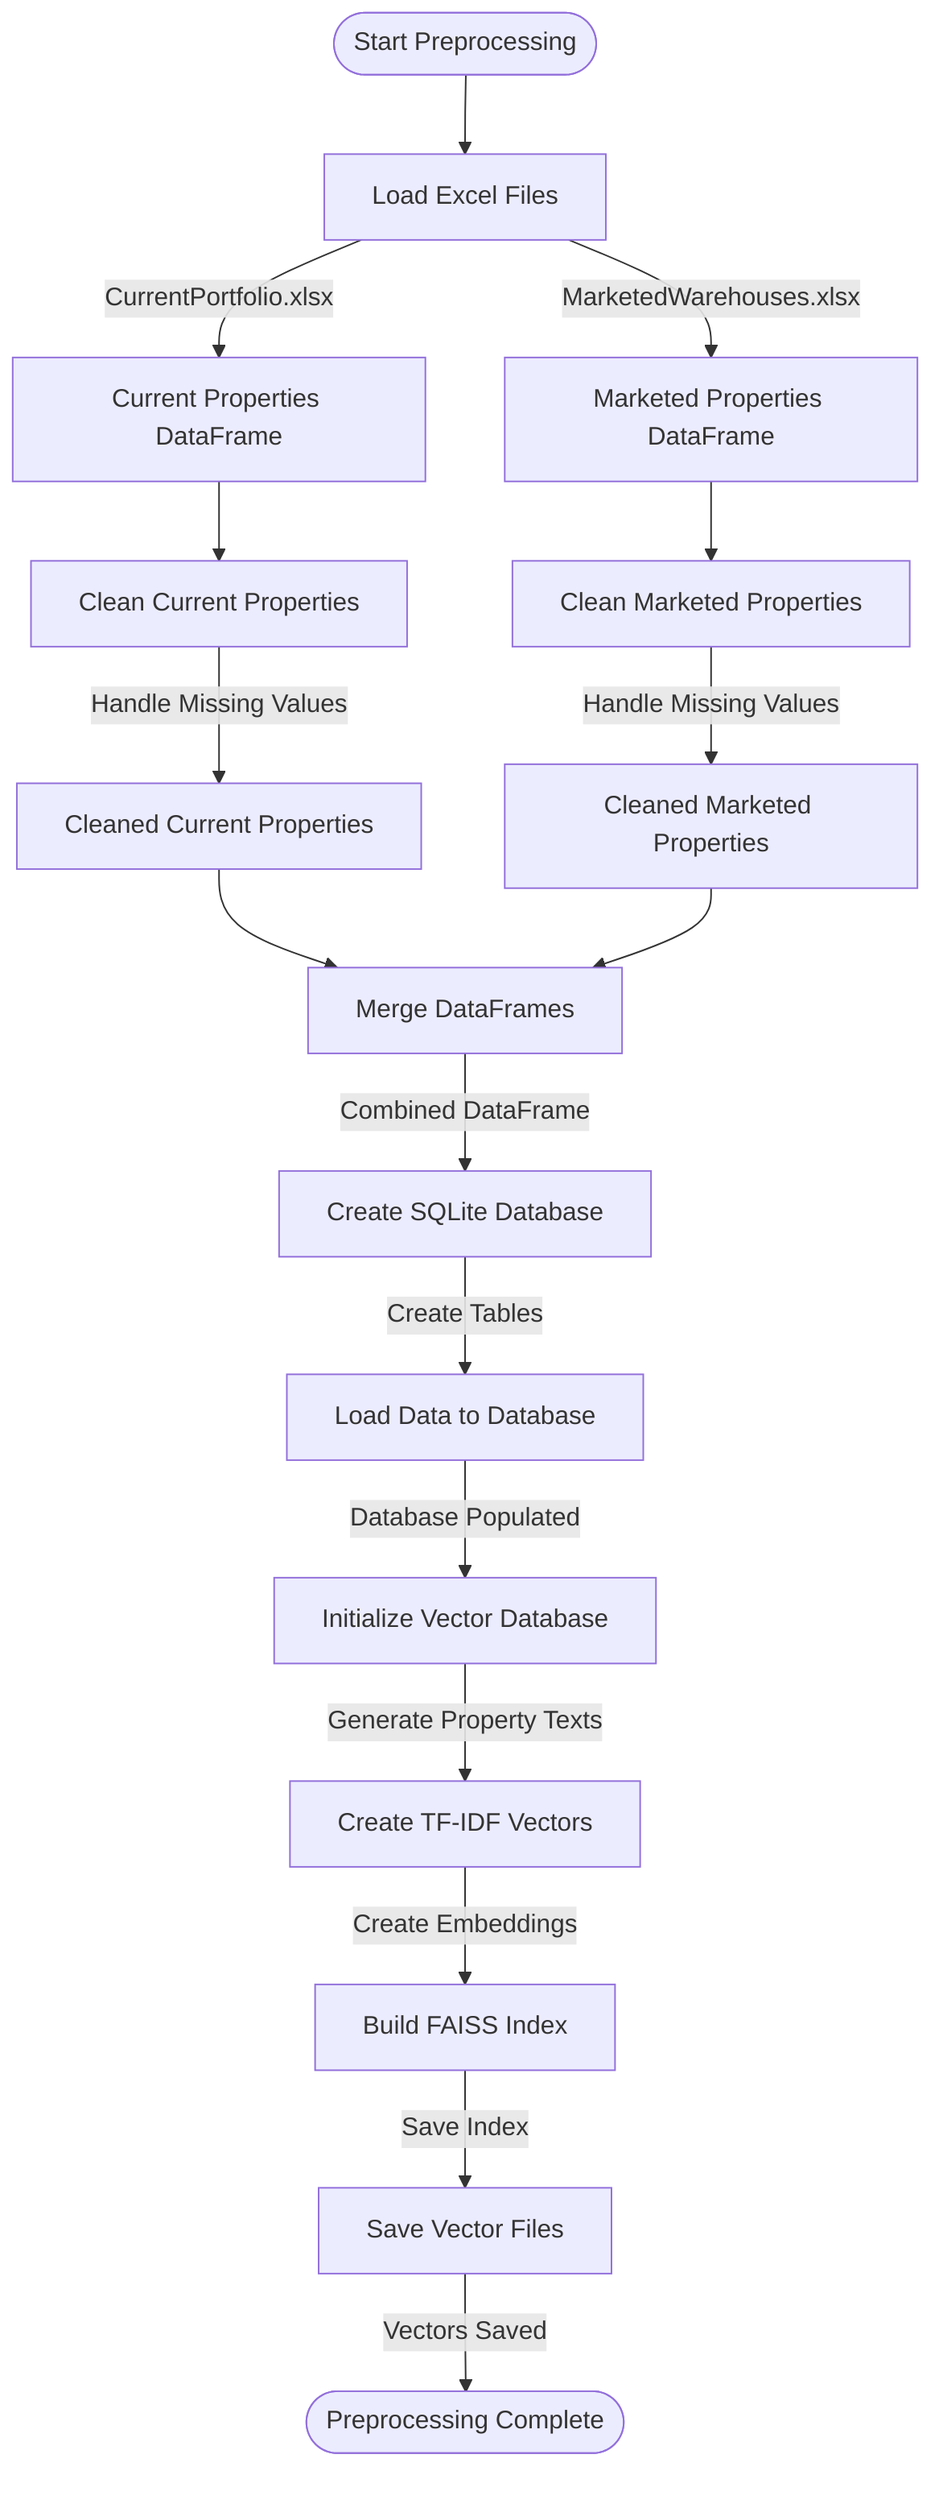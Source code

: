 flowchart TD
    Start([Start Preprocessing]) --> LoadExcel[Load Excel Files]
    LoadExcel --> |CurrentPortfolio.xlsx| CurrentDF[Current Properties DataFrame]
    LoadExcel --> |MarketedWarehouses.xlsx| MarketedDF[Marketed Properties DataFrame]
    
    CurrentDF --> CleanCurrent[Clean Current Properties]
    MarketedDF --> CleanMarketed[Clean Marketed Properties]
    
    CleanCurrent --> |Handle Missing Values| CurrentClean[Cleaned Current Properties]
    CleanMarketed --> |Handle Missing Values| MarketedClean[Cleaned Marketed Properties]
    
    CurrentClean --> Merge[Merge DataFrames]
    MarketedClean --> Merge
    
    Merge --> |Combined DataFrame| CreateDB[Create SQLite Database]
    CreateDB --> |Create Tables| LoadDB[Load Data to Database]
    
    LoadDB --> |Database Populated| InitVectors[Initialize Vector Database]
    InitVectors --> |Generate Property Texts| Vectorize[Create TF-IDF Vectors]
    Vectorize --> |Create Embeddings| CreateFAISS[Build FAISS Index]
    CreateFAISS --> |Save Index| SaveVectors[Save Vector Files]
    
    SaveVectors --> |Vectors Saved| Complete([Preprocessing Complete])